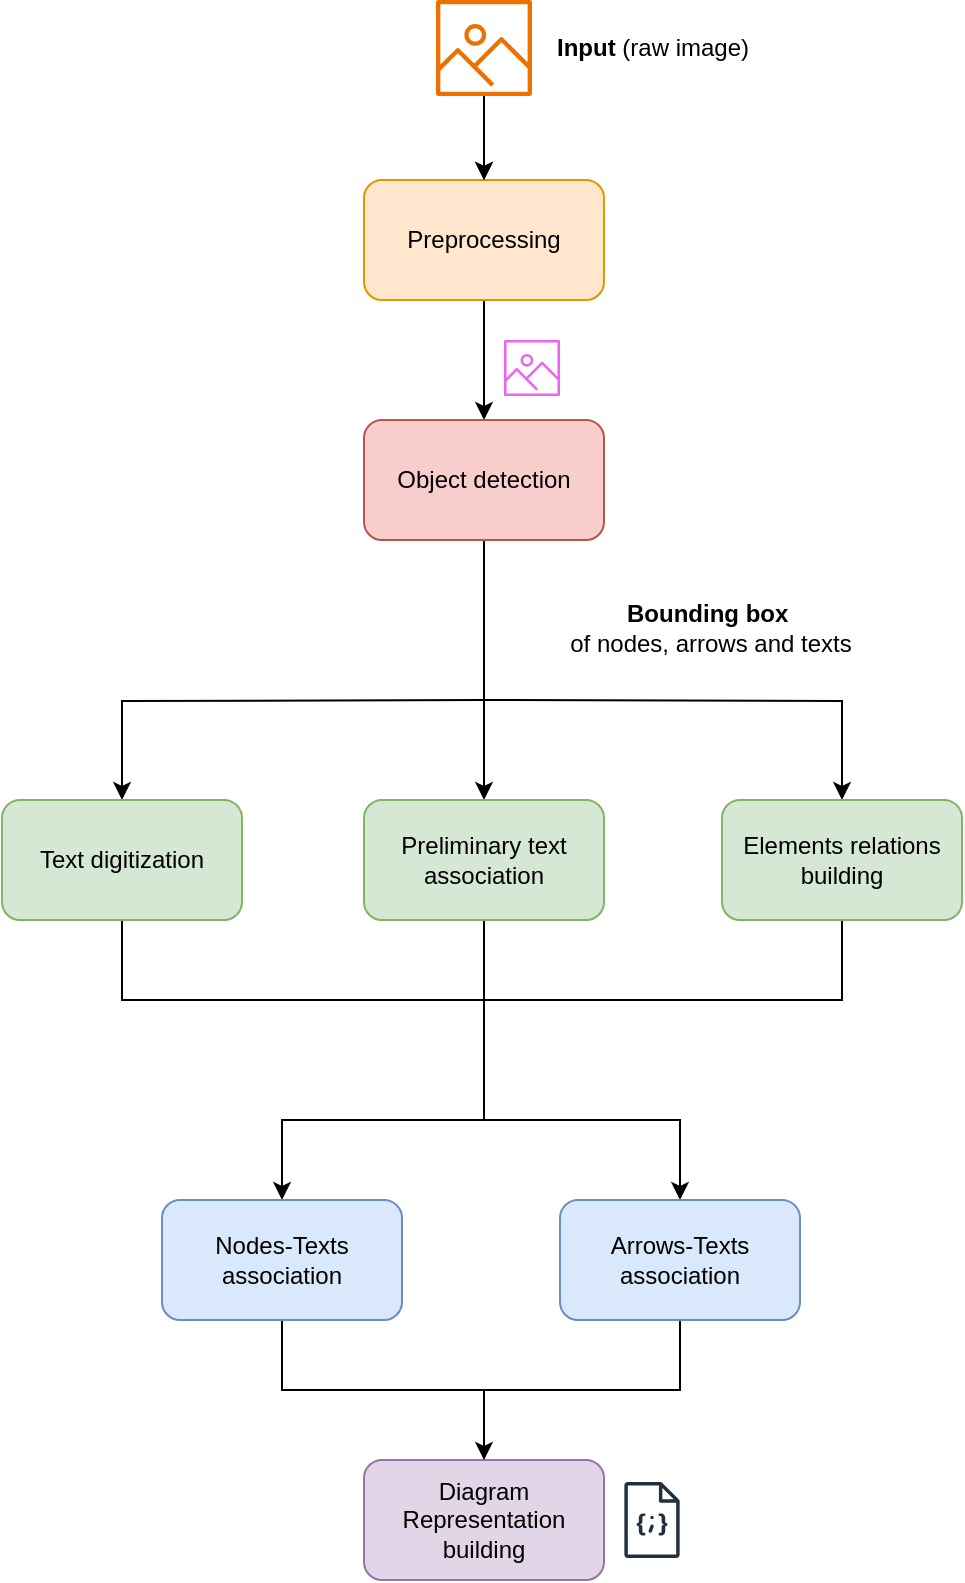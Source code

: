 <mxfile version="26.2.13">
  <diagram name="Page-1" id="NowD9PZuOt3QN20wQmkZ">
    <mxGraphModel dx="1428" dy="754" grid="1" gridSize="10" guides="1" tooltips="1" connect="1" arrows="1" fold="1" page="1" pageScale="1" pageWidth="850" pageHeight="1100" math="0" shadow="0">
      <root>
        <mxCell id="0" />
        <mxCell id="1" parent="0" />
        <mxCell id="bClkpf7e0bwbQJ0J--QN-3" value="" style="edgeStyle=orthogonalEdgeStyle;rounded=0;orthogonalLoop=1;jettySize=auto;html=1;" parent="1" source="bClkpf7e0bwbQJ0J--QN-1" target="bClkpf7e0bwbQJ0J--QN-2" edge="1">
          <mxGeometry relative="1" as="geometry" />
        </mxCell>
        <mxCell id="bClkpf7e0bwbQJ0J--QN-1" value="Preprocessing" style="rounded=1;whiteSpace=wrap;html=1;fillColor=#ffe6cc;strokeColor=#d79b00;" parent="1" vertex="1">
          <mxGeometry x="341" y="120" width="120" height="60" as="geometry" />
        </mxCell>
        <mxCell id="bClkpf7e0bwbQJ0J--QN-13" style="edgeStyle=orthogonalEdgeStyle;rounded=0;orthogonalLoop=1;jettySize=auto;html=1;entryX=0.5;entryY=0;entryDx=0;entryDy=0;" parent="1" source="bClkpf7e0bwbQJ0J--QN-2" target="bClkpf7e0bwbQJ0J--QN-4" edge="1">
          <mxGeometry relative="1" as="geometry" />
        </mxCell>
        <mxCell id="bClkpf7e0bwbQJ0J--QN-14" style="edgeStyle=orthogonalEdgeStyle;rounded=0;orthogonalLoop=1;jettySize=auto;html=1;entryX=0.5;entryY=0;entryDx=0;entryDy=0;" parent="1" target="bClkpf7e0bwbQJ0J--QN-6" edge="1">
          <mxGeometry relative="1" as="geometry">
            <mxPoint x="400" y="380" as="sourcePoint" />
          </mxGeometry>
        </mxCell>
        <mxCell id="bClkpf7e0bwbQJ0J--QN-15" style="edgeStyle=orthogonalEdgeStyle;rounded=0;orthogonalLoop=1;jettySize=auto;html=1;entryX=0.5;entryY=0;entryDx=0;entryDy=0;" parent="1" target="bClkpf7e0bwbQJ0J--QN-5" edge="1">
          <mxGeometry relative="1" as="geometry">
            <mxPoint x="400" y="380" as="sourcePoint" />
          </mxGeometry>
        </mxCell>
        <mxCell id="bClkpf7e0bwbQJ0J--QN-2" value="Object detection" style="rounded=1;whiteSpace=wrap;html=1;fillColor=#f8cecc;strokeColor=#b85450;" parent="1" vertex="1">
          <mxGeometry x="341" y="240" width="120" height="60" as="geometry" />
        </mxCell>
        <mxCell id="Erj5YXSd0huWVHEirU5Y-5" style="edgeStyle=orthogonalEdgeStyle;rounded=0;orthogonalLoop=1;jettySize=auto;html=1;endArrow=classic;startFill=0;entryX=0.5;entryY=0;entryDx=0;entryDy=0;endFill=1;" edge="1" parent="1" source="bClkpf7e0bwbQJ0J--QN-4" target="Erj5YXSd0huWVHEirU5Y-8">
          <mxGeometry relative="1" as="geometry">
            <mxPoint x="401" y="570" as="targetPoint" />
            <Array as="points">
              <mxPoint x="401" y="590" />
              <mxPoint x="300" y="590" />
            </Array>
          </mxGeometry>
        </mxCell>
        <mxCell id="bClkpf7e0bwbQJ0J--QN-4" value="Preliminary text association" style="rounded=1;whiteSpace=wrap;html=1;fillColor=#d5e8d4;strokeColor=#82b366;" parent="1" vertex="1">
          <mxGeometry x="341" y="430" width="120" height="60" as="geometry" />
        </mxCell>
        <mxCell id="Erj5YXSd0huWVHEirU5Y-6" style="edgeStyle=orthogonalEdgeStyle;rounded=0;orthogonalLoop=1;jettySize=auto;html=1;endArrow=none;startFill=0;" edge="1" parent="1" source="bClkpf7e0bwbQJ0J--QN-5">
          <mxGeometry relative="1" as="geometry">
            <mxPoint x="400" y="530" as="targetPoint" />
            <Array as="points">
              <mxPoint x="580" y="530" />
            </Array>
          </mxGeometry>
        </mxCell>
        <mxCell id="bClkpf7e0bwbQJ0J--QN-5" value="Elements relations building" style="rounded=1;whiteSpace=wrap;html=1;fillColor=#d5e8d4;strokeColor=#82b366;" parent="1" vertex="1">
          <mxGeometry x="520" y="430" width="120" height="60" as="geometry" />
        </mxCell>
        <mxCell id="Erj5YXSd0huWVHEirU5Y-4" style="edgeStyle=orthogonalEdgeStyle;rounded=0;orthogonalLoop=1;jettySize=auto;html=1;endArrow=none;startFill=0;" edge="1" parent="1" source="bClkpf7e0bwbQJ0J--QN-6">
          <mxGeometry relative="1" as="geometry">
            <mxPoint x="400" y="530" as="targetPoint" />
            <Array as="points">
              <mxPoint x="220" y="530" />
              <mxPoint x="400" y="530" />
            </Array>
          </mxGeometry>
        </mxCell>
        <mxCell id="bClkpf7e0bwbQJ0J--QN-6" value="Text digitization" style="rounded=1;whiteSpace=wrap;html=1;fillColor=#d5e8d4;strokeColor=#82b366;" parent="1" vertex="1">
          <mxGeometry x="160" y="430" width="120" height="60" as="geometry" />
        </mxCell>
        <mxCell id="bClkpf7e0bwbQJ0J--QN-7" value="" style="sketch=0;outlineConnect=0;fontColor=#232F3E;gradientColor=none;fillColor=#ED65ED;strokeColor=none;dashed=0;verticalLabelPosition=bottom;verticalAlign=top;align=center;html=1;fontSize=12;fontStyle=0;aspect=fixed;pointerEvents=1;shape=mxgraph.aws4.container_registry_image;" parent="1" vertex="1">
          <mxGeometry x="411" y="200" width="28" height="28" as="geometry" />
        </mxCell>
        <mxCell id="bClkpf7e0bwbQJ0J--QN-9" value="" style="edgeStyle=orthogonalEdgeStyle;rounded=0;orthogonalLoop=1;jettySize=auto;html=1;" parent="1" source="bClkpf7e0bwbQJ0J--QN-8" target="bClkpf7e0bwbQJ0J--QN-1" edge="1">
          <mxGeometry relative="1" as="geometry" />
        </mxCell>
        <mxCell id="bClkpf7e0bwbQJ0J--QN-10" value="" style="edgeStyle=orthogonalEdgeStyle;rounded=0;orthogonalLoop=1;jettySize=auto;html=1;" parent="1" source="bClkpf7e0bwbQJ0J--QN-8" target="bClkpf7e0bwbQJ0J--QN-1" edge="1">
          <mxGeometry relative="1" as="geometry" />
        </mxCell>
        <mxCell id="bClkpf7e0bwbQJ0J--QN-8" value="" style="sketch=0;outlineConnect=0;fontColor=#232F3E;gradientColor=none;fillColor=#ED7100;strokeColor=none;dashed=0;verticalLabelPosition=bottom;verticalAlign=top;align=center;html=1;fontSize=12;fontStyle=0;aspect=fixed;pointerEvents=1;shape=mxgraph.aws4.container_registry_image;" parent="1" vertex="1">
          <mxGeometry x="377" y="30" width="48" height="48" as="geometry" />
        </mxCell>
        <mxCell id="bClkpf7e0bwbQJ0J--QN-11" value="&lt;b&gt;Input&lt;/b&gt; (raw image)" style="text;html=1;align=center;verticalAlign=middle;resizable=0;points=[];autosize=1;strokeColor=none;fillColor=none;" parent="1" vertex="1">
          <mxGeometry x="425" y="39" width="120" height="30" as="geometry" />
        </mxCell>
        <mxCell id="bClkpf7e0bwbQJ0J--QN-12" value="" style="shape=image;html=1;verticalAlign=top;verticalLabelPosition=bottom;labelBackgroundColor=#ffffff;imageAspect=0;aspect=fixed;image=https://cdn1.iconfinder.com/data/icons/bootstrap/16/bounding-box-circles-128.png" parent="1" vertex="1">
          <mxGeometry x="411" y="330" width="28" height="28" as="geometry" />
        </mxCell>
        <mxCell id="bClkpf7e0bwbQJ0J--QN-17" value="&lt;div&gt;&lt;b&gt;Bounding box&lt;/b&gt;&amp;nbsp;&lt;/div&gt;of nodes, arrows and texts" style="text;html=1;align=center;verticalAlign=middle;resizable=0;points=[];autosize=1;strokeColor=none;fillColor=none;" parent="1" vertex="1">
          <mxGeometry x="434" y="324" width="160" height="40" as="geometry" />
        </mxCell>
        <mxCell id="Erj5YXSd0huWVHEirU5Y-13" style="edgeStyle=orthogonalEdgeStyle;rounded=0;orthogonalLoop=1;jettySize=auto;html=1;entryX=0.5;entryY=0;entryDx=0;entryDy=0;" edge="1" parent="1" source="Erj5YXSd0huWVHEirU5Y-8" target="Erj5YXSd0huWVHEirU5Y-12">
          <mxGeometry relative="1" as="geometry" />
        </mxCell>
        <mxCell id="Erj5YXSd0huWVHEirU5Y-8" value="Nodes-Texts association" style="rounded=1;whiteSpace=wrap;html=1;fillColor=#dae8fc;strokeColor=#6c8ebf;" vertex="1" parent="1">
          <mxGeometry x="240" y="630" width="120" height="60" as="geometry" />
        </mxCell>
        <mxCell id="Erj5YXSd0huWVHEirU5Y-11" style="edgeStyle=orthogonalEdgeStyle;rounded=0;orthogonalLoop=1;jettySize=auto;html=1;endArrow=none;startFill=1;startArrow=classic;exitX=0.5;exitY=0;exitDx=0;exitDy=0;" edge="1" parent="1" source="Erj5YXSd0huWVHEirU5Y-9">
          <mxGeometry relative="1" as="geometry">
            <mxPoint x="400" y="590" as="targetPoint" />
            <Array as="points">
              <mxPoint x="499" y="590" />
              <mxPoint x="400" y="590" />
            </Array>
          </mxGeometry>
        </mxCell>
        <mxCell id="Erj5YXSd0huWVHEirU5Y-14" style="edgeStyle=orthogonalEdgeStyle;rounded=0;orthogonalLoop=1;jettySize=auto;html=1;entryX=0.5;entryY=0;entryDx=0;entryDy=0;endArrow=none;startFill=0;" edge="1" parent="1" source="Erj5YXSd0huWVHEirU5Y-9" target="Erj5YXSd0huWVHEirU5Y-12">
          <mxGeometry relative="1" as="geometry" />
        </mxCell>
        <mxCell id="Erj5YXSd0huWVHEirU5Y-9" value="Arrows-Texts association" style="rounded=1;whiteSpace=wrap;html=1;fillColor=#dae8fc;strokeColor=#6c8ebf;" vertex="1" parent="1">
          <mxGeometry x="439" y="630" width="120" height="60" as="geometry" />
        </mxCell>
        <mxCell id="Erj5YXSd0huWVHEirU5Y-12" value="&lt;div&gt;Diagram Representation&lt;/div&gt;&lt;div&gt;building&lt;/div&gt;" style="rounded=1;whiteSpace=wrap;html=1;fillColor=#e1d5e7;strokeColor=#9673a6;" vertex="1" parent="1">
          <mxGeometry x="341" y="760" width="120" height="60" as="geometry" />
        </mxCell>
        <mxCell id="Erj5YXSd0huWVHEirU5Y-15" value="" style="sketch=0;outlineConnect=0;fontColor=#232F3E;gradientColor=none;fillColor=#232F3D;strokeColor=none;dashed=0;verticalLabelPosition=bottom;verticalAlign=top;align=center;html=1;fontSize=12;fontStyle=0;aspect=fixed;pointerEvents=1;shape=mxgraph.aws4.json_script;" vertex="1" parent="1">
          <mxGeometry x="471.12" y="771" width="27.77" height="38" as="geometry" />
        </mxCell>
      </root>
    </mxGraphModel>
  </diagram>
</mxfile>
